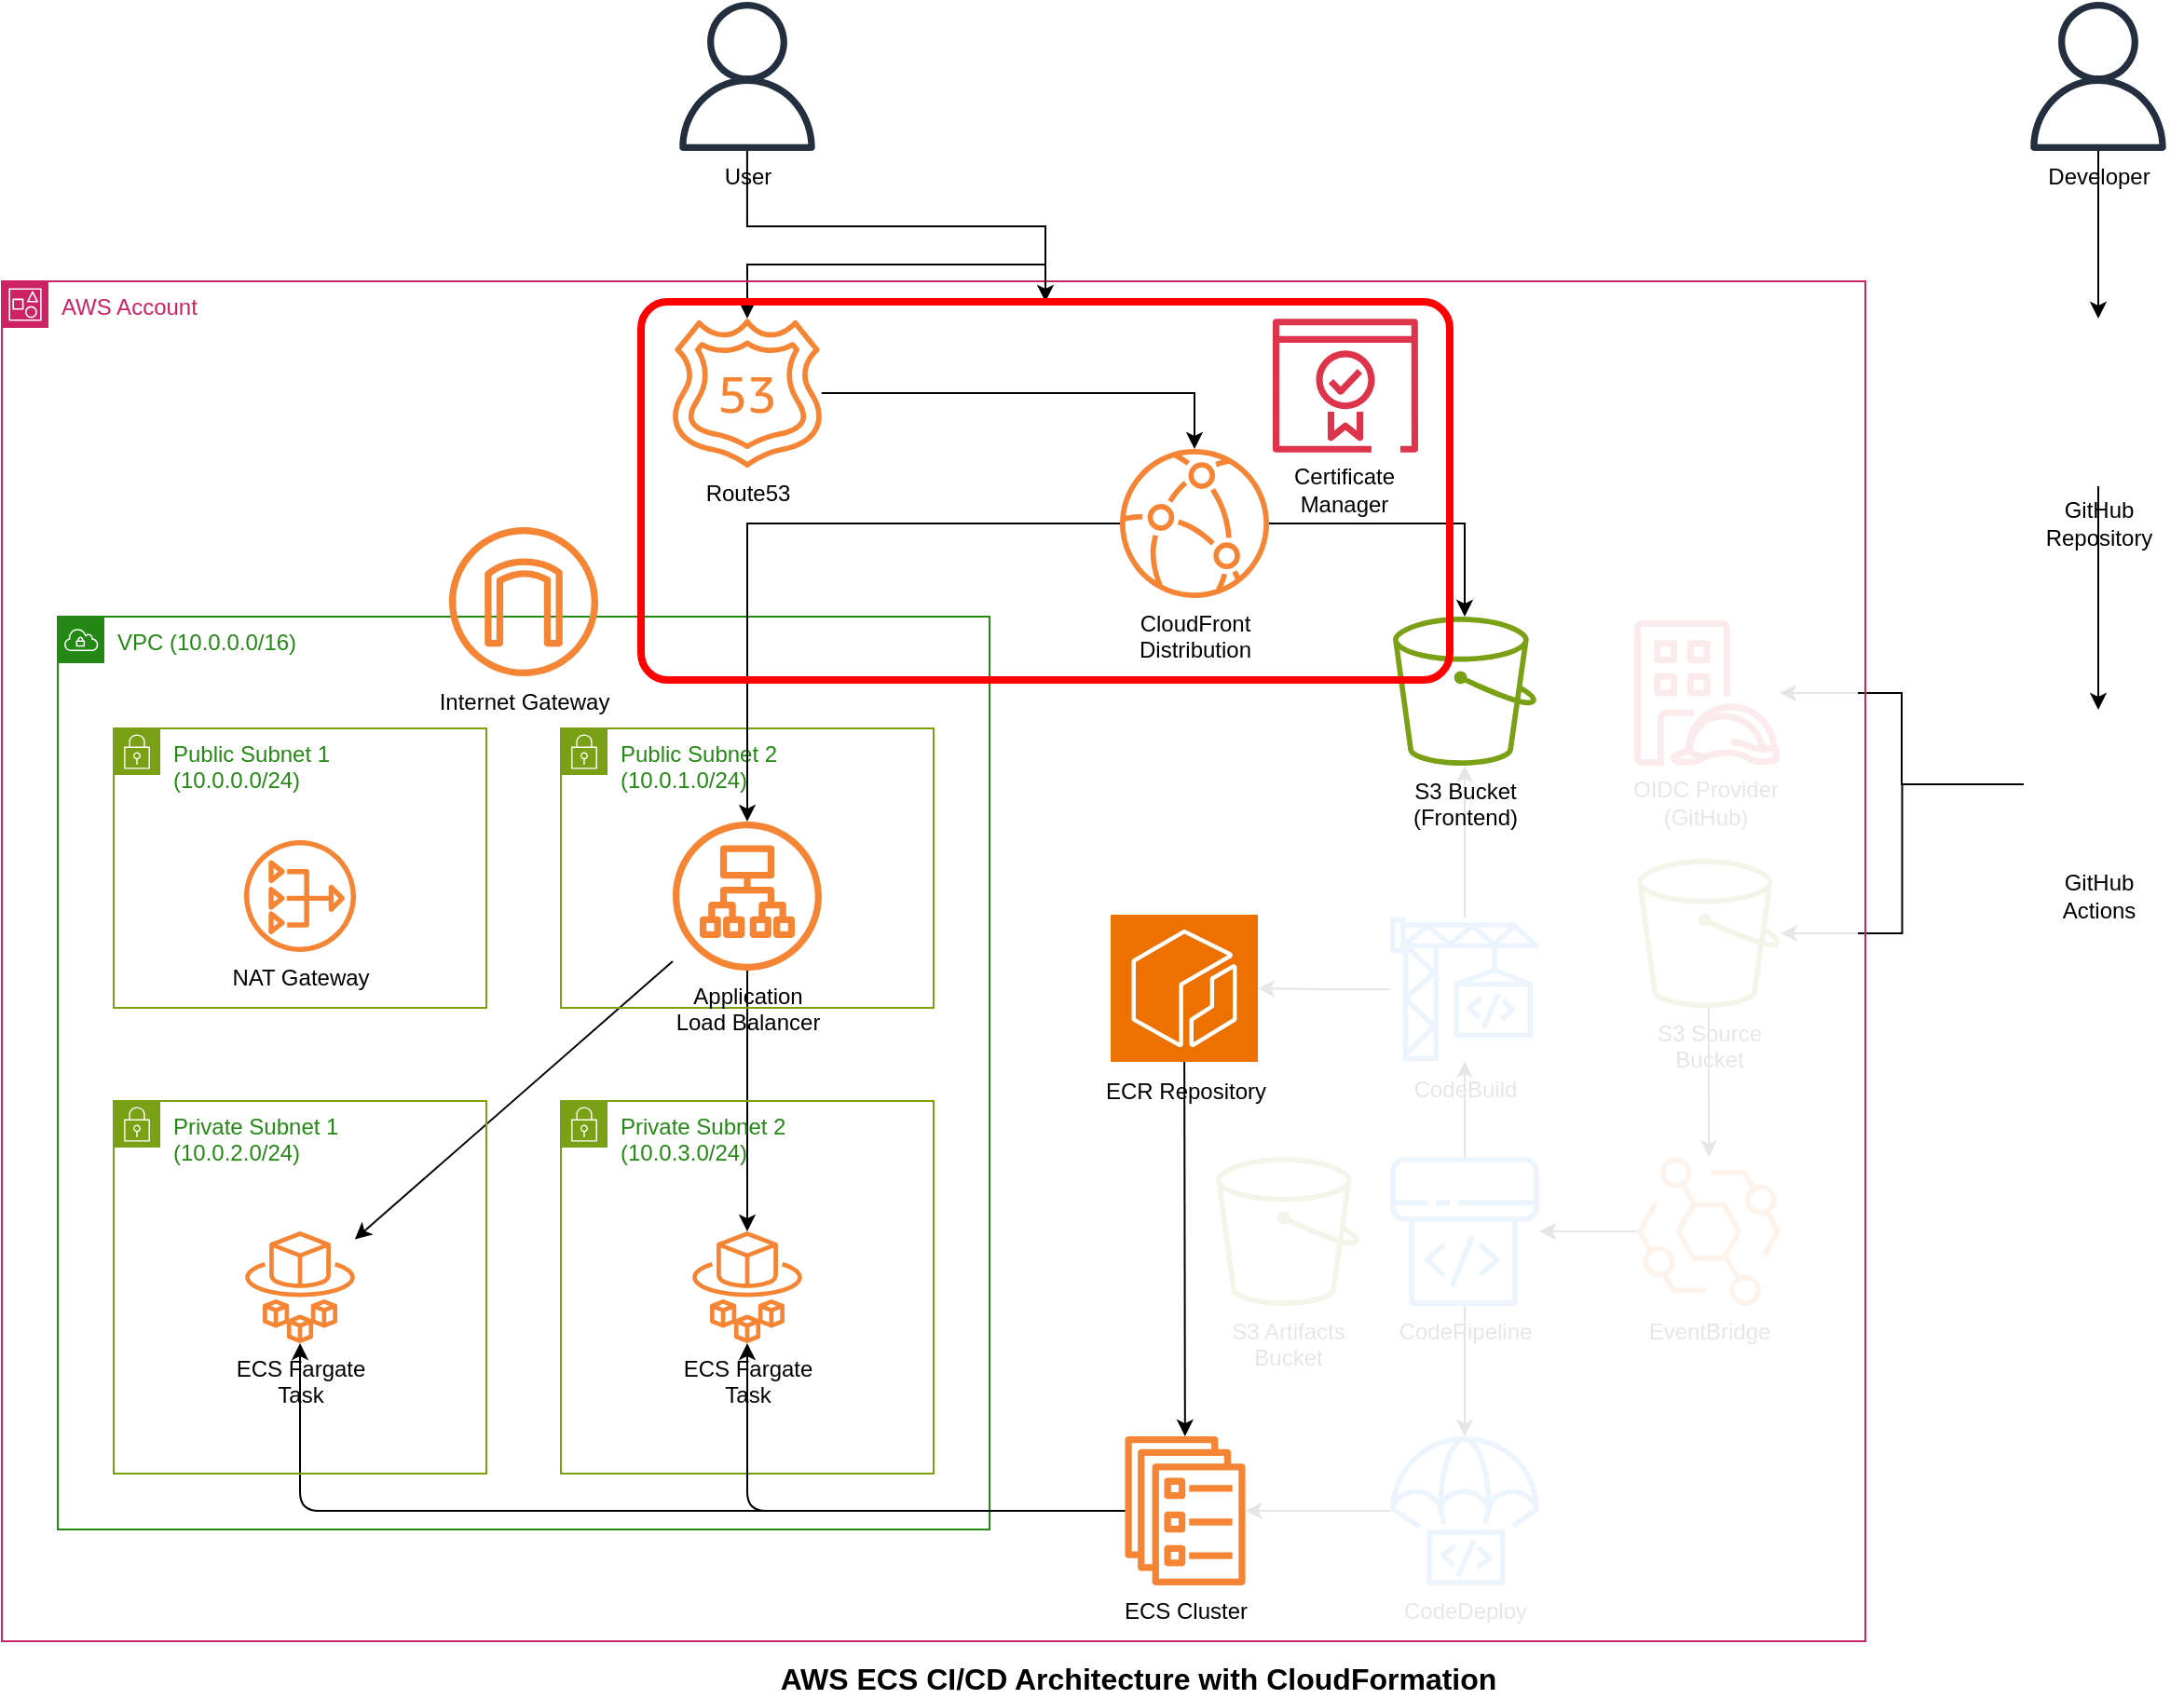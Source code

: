 <mxfile>
    <diagram name="AWS ECS CI/CD Architecture" id="aws-architecture">
        <mxGraphModel dx="1644" dy="1304" grid="0" gridSize="10" guides="1" tooltips="1" connect="1" arrows="1" fold="1" page="0" pageScale="1" pageWidth="1169" pageHeight="827" math="0" shadow="0">
            <root>
                <mxCell id="0"/>
                <mxCell id="1" parent="0"/>
                <mxCell id="codepipeline" value="CodePipeline" style="outlineConnect=0;dashed=0;verticalLabelPosition=bottom;verticalAlign=top;align=center;html=1;shape=mxgraph.aws4.codepipeline;fillColor=#3F8FE8;gradientColor=none;" parent="1" vertex="1">
                    <mxGeometry x="705" y="470" width="80" height="80" as="geometry"/>
                </mxCell>
                <mxCell id="codebuild" value="CodeBuild" style="outlineConnect=0;dashed=0;verticalLabelPosition=bottom;verticalAlign=top;align=center;html=1;shape=mxgraph.aws4.codebuild;fillColor=#3F8FE8;gradientColor=none;" parent="1" vertex="1">
                    <mxGeometry x="705" y="340" width="80" height="80" as="geometry"/>
                </mxCell>
                <mxCell id="codedeploy" value="CodeDeploy" style="outlineConnect=0;dashed=0;verticalLabelPosition=bottom;verticalAlign=top;align=center;html=1;shape=mxgraph.aws4.codedeploy;fillColor=#3F8FE8;gradientColor=none;" parent="1" vertex="1">
                    <mxGeometry x="705" y="620" width="80" height="80" as="geometry"/>
                </mxCell>
                <mxCell id="s3-source" value="S3 Source&#xa;Bucket" style="outlineConnect=0;dashed=0;verticalLabelPosition=bottom;verticalAlign=top;align=center;html=1;shape=mxgraph.aws4.s3;fillColor=#7AA116;gradientColor=none;" parent="1" vertex="1">
                    <mxGeometry x="836" y="310" width="80" height="80" as="geometry"/>
                </mxCell>
                <mxCell id="s3-artifacts" value="S3 Artifacts&#xa;Bucket" style="outlineConnect=0;dashed=0;verticalLabelPosition=bottom;verticalAlign=top;align=center;html=1;shape=mxgraph.aws4.s3;fillColor=#7AA116;gradientColor=none;" parent="1" vertex="1">
                    <mxGeometry x="610" y="470" width="80" height="80" as="geometry"/>
                </mxCell>
                <mxCell id="eventbridge" value="EventBridge" style="outlineConnect=0;dashed=0;verticalLabelPosition=bottom;verticalAlign=top;align=center;html=1;shape=mxgraph.aws4.eventbridge;fillColor=#F58534;gradientColor=none;" parent="1" vertex="1">
                    <mxGeometry x="836" y="470" width="80" height="80" as="geometry"/>
                </mxCell>
                <mxCell id="user" value="User" style="outlineConnect=0;dashed=0;verticalLabelPosition=bottom;verticalAlign=top;align=center;html=1;shape=mxgraph.aws4.user;fillColor=#232F3E;gradientColor=none;" parent="1" vertex="1">
                    <mxGeometry x="320" y="-150" width="80" height="80" as="geometry"/>
                </mxCell>
                <mxCell id="conn1" style="edgeStyle=orthogonalEdgeStyle;rounded=0;orthogonalLoop=1;jettySize=auto;html=1;" parent="1" source="39" target="route53" edge="1">
                    <mxGeometry relative="1" as="geometry"/>
                </mxCell>
                <mxCell id="conn8" style="edgeStyle=orthogonalEdgeStyle;rounded=0;orthogonalLoop=1;jettySize=auto;html=1;exitX=0;exitY=0.5;exitDx=0;exitDy=0;" parent="1" source="28" target="s3-source" edge="1">
                    <mxGeometry relative="1" as="geometry">
                        <mxPoint x="1080.909" y="280" as="sourcePoint"/>
                    </mxGeometry>
                </mxCell>
                <mxCell id="conn9" style="edgeStyle=orthogonalEdgeStyle;rounded=0;orthogonalLoop=1;jettySize=auto;html=1;" parent="1" source="s3-source" target="eventbridge" edge="1">
                    <mxGeometry relative="1" as="geometry"/>
                </mxCell>
                <mxCell id="conn10" style="edgeStyle=orthogonalEdgeStyle;rounded=0;orthogonalLoop=1;jettySize=auto;html=1;" parent="1" source="eventbridge" target="codepipeline" edge="1">
                    <mxGeometry relative="1" as="geometry"/>
                </mxCell>
                <mxCell id="conn11" style="edgeStyle=orthogonalEdgeStyle;rounded=0;orthogonalLoop=1;jettySize=auto;html=1;" parent="1" source="codepipeline" target="codebuild" edge="1">
                    <mxGeometry relative="1" as="geometry"/>
                </mxCell>
                <mxCell id="conn12" style="edgeStyle=orthogonalEdgeStyle;rounded=0;orthogonalLoop=1;jettySize=auto;html=1;" parent="1" source="codepipeline" target="codedeploy" edge="1">
                    <mxGeometry relative="1" as="geometry"/>
                </mxCell>
                <mxCell id="conn13" style="edgeStyle=orthogonalEdgeStyle;rounded=0;orthogonalLoop=1;jettySize=auto;html=1;entryX=1;entryY=0.5;entryDx=0;entryDy=0;entryPerimeter=0;" parent="1" source="codebuild" target="5" edge="1">
                    <mxGeometry relative="1" as="geometry">
                        <mxPoint x="640" y="380" as="targetPoint"/>
                    </mxGeometry>
                </mxCell>
                <mxCell id="conn14" style="edgeStyle=orthogonalEdgeStyle;rounded=0;orthogonalLoop=1;jettySize=auto;html=1;" parent="1" source="codebuild" target="s3-frontend" edge="1">
                    <mxGeometry relative="1" as="geometry"/>
                </mxCell>
                <mxCell id="conn15" style="edgeStyle=orthogonalEdgeStyle;rounded=0;orthogonalLoop=1;jettySize=auto;html=1;" parent="1" source="codedeploy" target="ecs-cluster" edge="1">
                    <mxGeometry relative="1" as="geometry"/>
                </mxCell>
                <mxCell id="title" value="AWS ECS CI/CD Architecture with CloudFormation" style="text;html=1;strokeColor=none;fillColor=none;align=center;verticalAlign=middle;whiteSpace=wrap;rounded=0;fontSize=16;fontStyle=1;" parent="1" vertex="1">
                    <mxGeometry x="370" y="740" width="400" height="20" as="geometry"/>
                </mxCell>
                <mxCell id="conn7" style="edgeStyle=orthogonalEdgeStyle;rounded=0;orthogonalLoop=1;jettySize=auto;html=1;exitX=0;exitY=0.5;exitDx=0;exitDy=0;" parent="1" source="28" target="15" edge="1">
                    <mxGeometry relative="1" as="geometry">
                        <mxPoint x="1080.909" y="280" as="sourcePoint"/>
                        <mxPoint x="940" y="200" as="targetPoint"/>
                    </mxGeometry>
                </mxCell>
                <mxCell id="17" value="" style="group" parent="1" vertex="1" connectable="0">
                    <mxGeometry x="824" y="182" width="100" height="118" as="geometry"/>
                </mxCell>
                <mxCell id="15" value="" style="sketch=0;outlineConnect=0;fontColor=#232F3E;gradientColor=none;fillColor=#DD344C;strokeColor=none;dashed=0;verticalLabelPosition=bottom;verticalAlign=top;align=center;html=1;fontSize=12;fontStyle=0;aspect=fixed;pointerEvents=1;shape=mxgraph.aws4.identity_access_management_iam_roles_anywhere;" parent="17" vertex="1">
                    <mxGeometry x="12" width="78" height="78" as="geometry"/>
                </mxCell>
                <mxCell id="16" value="&lt;span style=&quot;color: rgb(0, 0, 0);&quot;&gt;OIDC Provider&lt;/span&gt;&lt;br&gt;&lt;span style=&quot;color: rgb(0, 0, 0);&quot;&gt;(GitHub)&lt;/span&gt;" style="text;html=1;align=center;verticalAlign=middle;resizable=0;points=[];autosize=1;strokeColor=none;fillColor=none;" parent="17" vertex="1">
                    <mxGeometry y="78" width="100" height="40" as="geometry"/>
                </mxCell>
                <mxCell id="29" style="edgeStyle=none;html=1;" parent="1" source="18" target="28" edge="1">
                    <mxGeometry relative="1" as="geometry"/>
                </mxCell>
                <mxCell id="23" value="AWS Account" style="points=[[0,0],[0.25,0],[0.5,0],[0.75,0],[1,0],[1,0.25],[1,0.5],[1,0.75],[1,1],[0.75,1],[0.5,1],[0.25,1],[0,1],[0,0.75],[0,0.5],[0,0.25]];outlineConnect=0;gradientColor=none;html=1;whiteSpace=wrap;fontSize=12;fontStyle=0;container=0;pointerEvents=0;collapsible=0;recursiveResize=0;shape=mxgraph.aws4.group;grIcon=mxgraph.aws4.group_account;strokeColor=#CD2264;fillColor=none;verticalAlign=top;align=left;spacingLeft=30;fontColor=#CD2264;dashed=0;" parent="1" vertex="1">
                    <mxGeometry x="-40" width="1000" height="730" as="geometry"/>
                </mxCell>
                <mxCell id="27" style="edgeStyle=none;html=1;entryX=0.5;entryY=0;entryDx=0;entryDy=0;" parent="1" source="26" target="18" edge="1">
                    <mxGeometry relative="1" as="geometry"/>
                </mxCell>
                <mxCell id="26" value="Developer" style="outlineConnect=0;dashed=0;verticalLabelPosition=bottom;verticalAlign=top;align=center;html=1;shape=mxgraph.aws4.user;fillColor=#232F3E;gradientColor=none;" parent="1" vertex="1">
                    <mxGeometry x="1045" y="-150" width="80" height="80" as="geometry"/>
                </mxCell>
                <mxCell id="30" value="" style="group" parent="1" vertex="1" connectable="0">
                    <mxGeometry x="1040" y="20" width="90" height="130" as="geometry"/>
                </mxCell>
                <mxCell id="18" value="" style="shape=image;verticalLabelPosition=bottom;labelBackgroundColor=default;verticalAlign=top;aspect=fixed;imageAspect=0;image=https://cdn.pixabay.com/photo/2022/01/30/13/33/github-6980894_960_720.png;" parent="30" vertex="1">
                    <mxGeometry width="90" height="90" as="geometry"/>
                </mxCell>
                <mxCell id="22" value="&lt;span style=&quot;color: rgb(0, 0, 0);&quot;&gt;GitHub&lt;/span&gt;&lt;br&gt;&lt;span style=&quot;color: rgb(0, 0, 0);&quot;&gt;Repository&lt;/span&gt;" style="text;html=1;align=center;verticalAlign=middle;resizable=0;points=[];autosize=1;strokeColor=none;fillColor=none;" parent="30" vertex="1">
                    <mxGeometry x="5" y="90" width="80" height="40" as="geometry"/>
                </mxCell>
                <mxCell id="32" value="" style="group" parent="1" vertex="1" connectable="0">
                    <mxGeometry x="1045" y="230" width="80" height="120" as="geometry"/>
                </mxCell>
                <mxCell id="28" value="" style="shape=image;verticalLabelPosition=bottom;labelBackgroundColor=default;verticalAlign=top;aspect=fixed;imageAspect=0;image=https://oji-cloud.net/wp-content/uploads/2023/05/githubaction.png;" parent="32" vertex="1">
                    <mxGeometry width="80" height="80" as="geometry"/>
                </mxCell>
                <mxCell id="31" value="GitHub&lt;div&gt;Actions&lt;/div&gt;" style="text;html=1;align=center;verticalAlign=middle;resizable=0;points=[];autosize=1;strokeColor=none;fillColor=none;" parent="32" vertex="1">
                    <mxGeometry x="10" y="80" width="60" height="40" as="geometry"/>
                </mxCell>
                <mxCell id="37" value="" style="rounded=0;whiteSpace=wrap;html=1;fillColor=#FFFFFF;strokeColor=none;gradientColor=none;opacity=90;" parent="1" vertex="1">
                    <mxGeometry x="-17" y="25" width="973" height="702" as="geometry"/>
                </mxCell>
                <mxCell id="7" value="" style="group" parent="1" vertex="1" connectable="0">
                    <mxGeometry x="540" y="340" width="110" height="110" as="geometry"/>
                </mxCell>
                <mxCell id="6" value="&lt;span style=&quot;color: rgb(0, 0, 0);&quot;&gt;ECR Repository&lt;/span&gt;" style="text;html=1;align=center;verticalAlign=middle;resizable=0;points=[];autosize=1;strokeColor=none;fillColor=none;" parent="7" vertex="1">
                    <mxGeometry y="80" width="110" height="30" as="geometry"/>
                </mxCell>
                <mxCell id="5" value="" style="sketch=0;points=[[0,0,0],[0.25,0,0],[0.5,0,0],[0.75,0,0],[1,0,0],[0,1,0],[0.25,1,0],[0.5,1,0],[0.75,1,0],[1,1,0],[0,0.25,0],[0,0.5,0],[0,0.75,0],[1,0.25,0],[1,0.5,0],[1,0.75,0]];outlineConnect=0;fontColor=#232F3E;fillColor=#ED7100;strokeColor=#ffffff;dashed=0;verticalLabelPosition=bottom;verticalAlign=top;align=center;html=1;fontSize=12;fontStyle=0;aspect=fixed;shape=mxgraph.aws4.resourceIcon;resIcon=mxgraph.aws4.ecr;" parent="7" vertex="1">
                    <mxGeometry x="15" width="79" height="79" as="geometry"/>
                </mxCell>
                <mxCell id="10" style="edgeStyle=orthogonalEdgeStyle;html=1;" parent="1" source="ecs-cluster" target="ecs-task-1" edge="1">
                    <mxGeometry relative="1" as="geometry"/>
                </mxCell>
                <mxCell id="conn5" style="rounded=0;orthogonalLoop=1;jettySize=auto;html=1;" parent="1" source="alb" target="ecs-task-1" edge="1">
                    <mxGeometry relative="1" as="geometry"/>
                </mxCell>
                <mxCell id="conn6" style="edgeStyle=orthogonalEdgeStyle;rounded=0;orthogonalLoop=1;jettySize=auto;html=1;" parent="1" source="alb" target="ecs-task-2" edge="1">
                    <mxGeometry relative="1" as="geometry"/>
                </mxCell>
                <mxCell id="11" style="edgeStyle=none;html=1;" parent="1" source="5" target="ecs-cluster" edge="1">
                    <mxGeometry relative="1" as="geometry"/>
                </mxCell>
                <mxCell id="vpc" value="VPC (10.0.0.0/16)" style="points=[[0,0],[0.25,0],[0.5,0],[0.75,0],[1,0],[1,0.25],[1,0.5],[1,0.75],[1,1],[0.75,1],[0.5,1],[0.25,1],[0,1],[0,0.75],[0,0.5],[0,0.25]];outlineConnect=0;gradientColor=none;html=1;whiteSpace=wrap;fontSize=12;fontStyle=0;container=0;pointerEvents=0;collapsible=0;recursiveResize=0;shape=mxgraph.aws4.group;grIcon=mxgraph.aws4.group_vpc;strokeColor=#248814;fillColor=none;verticalAlign=top;align=left;spacingLeft=30;fontColor=#248814;dashed=0;" parent="1" vertex="1">
                    <mxGeometry x="-10" y="180" width="500" height="490" as="geometry"/>
                </mxCell>
                <mxCell id="igw" value="Internet Gateway" style="outlineConnect=0;dashed=0;verticalLabelPosition=bottom;verticalAlign=top;align=center;html=1;shape=mxgraph.aws4.internet_gateway;fillColor=#F58534;gradientColor=none;" parent="1" vertex="1">
                    <mxGeometry x="200" y="132" width="80" height="80" as="geometry"/>
                </mxCell>
                <mxCell id="public-subnet-1" value="Public Subnet 1&#xa;(10.0.0.0/24)" style="points=[[0,0],[0.25,0],[0.5,0],[0.75,0],[1,0],[1,0.25],[1,0.5],[1,0.75],[1,1],[0.75,1],[0.5,1],[0.25,1],[0,1],[0,0.75],[0,0.5],[0,0.25]];outlineConnect=0;gradientColor=none;html=1;whiteSpace=wrap;fontSize=12;fontStyle=0;container=1;pointerEvents=0;collapsible=0;recursiveResize=0;shape=mxgraph.aws4.group;grIcon=mxgraph.aws4.group_security_group;strokeColor=#7AA116;fillColor=none;verticalAlign=top;align=left;spacingLeft=30;fontColor=#248814;dashed=0;" parent="1" vertex="1">
                    <mxGeometry x="20" y="240" width="200" height="150" as="geometry"/>
                </mxCell>
                <mxCell id="nat-gateway" value="NAT Gateway" style="outlineConnect=0;dashed=0;verticalLabelPosition=bottom;verticalAlign=top;align=center;html=1;shape=mxgraph.aws4.nat_gateway;fillColor=#F58534;gradientColor=none;" parent="public-subnet-1" vertex="1">
                    <mxGeometry x="60" y="60" width="80" height="60" as="geometry"/>
                </mxCell>
                <mxCell id="public-subnet-2" value="Public Subnet 2&#xa;(10.0.1.0/24)" style="points=[[0,0],[0.25,0],[0.5,0],[0.75,0],[1,0],[1,0.25],[1,0.5],[1,0.75],[1,1],[0.75,1],[0.5,1],[0.25,1],[0,1],[0,0.75],[0,0.5],[0,0.25]];outlineConnect=0;gradientColor=none;html=1;whiteSpace=wrap;fontSize=12;fontStyle=0;container=1;pointerEvents=0;collapsible=0;recursiveResize=0;shape=mxgraph.aws4.group;grIcon=mxgraph.aws4.group_security_group;strokeColor=#7AA116;fillColor=none;verticalAlign=top;align=left;spacingLeft=30;fontColor=#248814;dashed=0;" parent="1" vertex="1">
                    <mxGeometry x="260" y="240" width="200" height="150" as="geometry"/>
                </mxCell>
                <mxCell id="alb" value="Application&#xa;Load Balancer" style="outlineConnect=0;dashed=0;verticalLabelPosition=bottom;verticalAlign=top;align=center;html=1;shape=mxgraph.aws4.application_load_balancer;fillColor=#F58534;gradientColor=none;" parent="public-subnet-2" vertex="1">
                    <mxGeometry x="60" y="50" width="80" height="80" as="geometry"/>
                </mxCell>
                <mxCell id="private-subnet-1" value="Private Subnet 1&#xa;(10.0.2.0/24)" style="points=[[0,0],[0.25,0],[0.5,0],[0.75,0],[1,0],[1,0.25],[1,0.5],[1,0.75],[1,1],[0.75,1],[0.5,1],[0.25,1],[0,1],[0,0.75],[0,0.5],[0,0.25]];outlineConnect=0;gradientColor=none;html=1;whiteSpace=wrap;fontSize=12;fontStyle=0;container=1;pointerEvents=0;collapsible=0;recursiveResize=0;shape=mxgraph.aws4.group;grIcon=mxgraph.aws4.group_security_group;strokeColor=#7AA116;fillColor=none;verticalAlign=top;align=left;spacingLeft=30;fontColor=#248814;dashed=0;" parent="1" vertex="1">
                    <mxGeometry x="20" y="440" width="200" height="200" as="geometry"/>
                </mxCell>
                <mxCell id="ecs-task-1" value="ECS Fargate&#xa;Task" style="outlineConnect=0;dashed=0;verticalLabelPosition=bottom;verticalAlign=top;align=center;html=1;shape=mxgraph.aws4.fargate;fillColor=#F58534;gradientColor=none;" parent="private-subnet-1" vertex="1">
                    <mxGeometry x="60" y="70" width="80" height="60" as="geometry"/>
                </mxCell>
                <mxCell id="private-subnet-2" value="Private Subnet 2&#xa;(10.0.3.0/24)" style="points=[[0,0],[0.25,0],[0.5,0],[0.75,0],[1,0],[1,0.25],[1,0.5],[1,0.75],[1,1],[0.75,1],[0.5,1],[0.25,1],[0,1],[0,0.75],[0,0.5],[0,0.25]];outlineConnect=0;gradientColor=none;html=1;whiteSpace=wrap;fontSize=12;fontStyle=0;container=1;pointerEvents=0;collapsible=0;recursiveResize=0;shape=mxgraph.aws4.group;grIcon=mxgraph.aws4.group_security_group;strokeColor=#7AA116;fillColor=none;verticalAlign=top;align=left;spacingLeft=30;fontColor=#248814;dashed=0;" parent="1" vertex="1">
                    <mxGeometry x="260" y="440" width="200" height="200" as="geometry"/>
                </mxCell>
                <mxCell id="ecs-task-2" value="ECS Fargate&#xa;Task" style="outlineConnect=0;dashed=0;verticalLabelPosition=bottom;verticalAlign=top;align=center;html=1;shape=mxgraph.aws4.fargate;fillColor=#F58534;gradientColor=none;" parent="private-subnet-2" vertex="1">
                    <mxGeometry x="60" y="70" width="80" height="60" as="geometry"/>
                </mxCell>
                <mxCell id="ecs-cluster" value="ECS Cluster" style="outlineConnect=0;dashed=0;verticalLabelPosition=bottom;verticalAlign=top;align=center;html=1;shape=mxgraph.aws4.ecs_service;fillColor=#F58534;gradientColor=none;" parent="1" vertex="1">
                    <mxGeometry x="555" y="620" width="80" height="80" as="geometry"/>
                </mxCell>
                <mxCell id="9" style="edgeStyle=orthogonalEdgeStyle;html=1;" parent="1" source="ecs-cluster" target="ecs-task-2" edge="1">
                    <mxGeometry relative="1" as="geometry"/>
                </mxCell>
                <mxCell id="35" value="" style="shape=image;verticalLabelPosition=bottom;labelBackgroundColor=default;verticalAlign=top;aspect=fixed;imageAspect=0;image=https://www.omnitech-inc.com/media/izab4guz/net9.png;" parent="1" vertex="1">
                    <mxGeometry x="404" y="519.5" width="73.8" height="41" as="geometry"/>
                </mxCell>
                <mxCell id="s3-frontend" value="S3 Bucket&#xa;(Frontend)" style="outlineConnect=0;dashed=0;verticalLabelPosition=bottom;verticalAlign=top;align=center;html=1;shape=mxgraph.aws4.s3;fillColor=#7AA116;gradientColor=none;" parent="1" vertex="1">
                    <mxGeometry x="705" y="180" width="80" height="80" as="geometry"/>
                </mxCell>
                <mxCell id="36" value="" style="shape=image;verticalLabelPosition=bottom;labelBackgroundColor=default;verticalAlign=top;aspect=fixed;imageAspect=0;image=https://anteku.jp/blog/wp-content/uploads/2021/12/vue-eyecatch-960x504-1.jpeg;clipPath=inset(24.68% 16.33% 26.58% 15.33%);" parent="1" vertex="1">
                    <mxGeometry x="622" y="215" width="79.87" height="30" as="geometry"/>
                </mxCell>
                <mxCell id="cloudfront" value="CloudFront&#xa;Distribution" style="outlineConnect=0;dashed=0;verticalLabelPosition=bottom;verticalAlign=top;align=center;html=1;shape=mxgraph.aws4.cloudfront;fillColor=#F58534;gradientColor=none;" parent="1" vertex="1">
                    <mxGeometry x="560" y="90" width="80" height="80" as="geometry"/>
                </mxCell>
                <mxCell id="conn2" style="edgeStyle=orthogonalEdgeStyle;rounded=0;orthogonalLoop=1;jettySize=auto;html=1;" parent="1" source="route53" target="cloudfront" edge="1">
                    <mxGeometry relative="1" as="geometry">
                        <Array as="points">
                            <mxPoint x="600" y="60"/>
                        </Array>
                    </mxGeometry>
                </mxCell>
                <mxCell id="conn3" style="edgeStyle=orthogonalEdgeStyle;rounded=0;orthogonalLoop=1;jettySize=auto;html=1;" parent="1" source="cloudfront" target="s3-frontend" edge="1">
                    <mxGeometry relative="1" as="geometry"/>
                </mxCell>
                <mxCell id="conn4" style="edgeStyle=orthogonalEdgeStyle;rounded=0;orthogonalLoop=1;jettySize=auto;html=1;" parent="1" source="cloudfront" target="alb" edge="1">
                    <mxGeometry relative="1" as="geometry"/>
                </mxCell>
                <mxCell id="route53" value="Route53" style="outlineConnect=0;dashed=0;verticalLabelPosition=bottom;verticalAlign=top;align=center;html=1;shape=mxgraph.aws4.route_53;fillColor=#F58534;gradientColor=none;" parent="1" vertex="1">
                    <mxGeometry x="320" y="20" width="80" height="80" as="geometry"/>
                </mxCell>
                <mxCell id="14" value="" style="group" parent="1" vertex="1" connectable="0">
                    <mxGeometry x="640" y="20" width="80" height="112" as="geometry"/>
                </mxCell>
                <mxCell id="12" value="" style="sketch=0;outlineConnect=0;fontColor=#232F3E;gradientColor=none;fillColor=#DD344C;strokeColor=none;dashed=0;verticalLabelPosition=bottom;verticalAlign=top;align=center;html=1;fontSize=12;fontStyle=0;aspect=fixed;pointerEvents=1;shape=mxgraph.aws4.certificate_manager_2;" parent="14" vertex="1">
                    <mxGeometry x="2" width="78" height="72" as="geometry"/>
                </mxCell>
                <mxCell id="13" value="Certificate&lt;div&gt;Manager&lt;/div&gt;" style="text;html=1;align=center;verticalAlign=middle;resizable=0;points=[];autosize=1;strokeColor=none;fillColor=none;" parent="14" vertex="1">
                    <mxGeometry y="72" width="80" height="40" as="geometry"/>
                </mxCell>
                <mxCell id="40" value="" style="edgeStyle=orthogonalEdgeStyle;rounded=0;orthogonalLoop=1;jettySize=auto;html=1;" edge="1" parent="1" source="user" target="39">
                    <mxGeometry relative="1" as="geometry">
                        <mxPoint x="360" y="-70" as="sourcePoint"/>
                        <mxPoint x="360" y="20" as="targetPoint"/>
                    </mxGeometry>
                </mxCell>
                <mxCell id="39" value="" style="rounded=1;whiteSpace=wrap;html=1;strokeColor=#FF0000;fillColor=none;strokeWidth=4;arcSize=7;" parent="1" vertex="1">
                    <mxGeometry x="303" y="11" width="434" height="203" as="geometry"/>
                </mxCell>
            </root>
        </mxGraphModel>
    </diagram>
</mxfile>